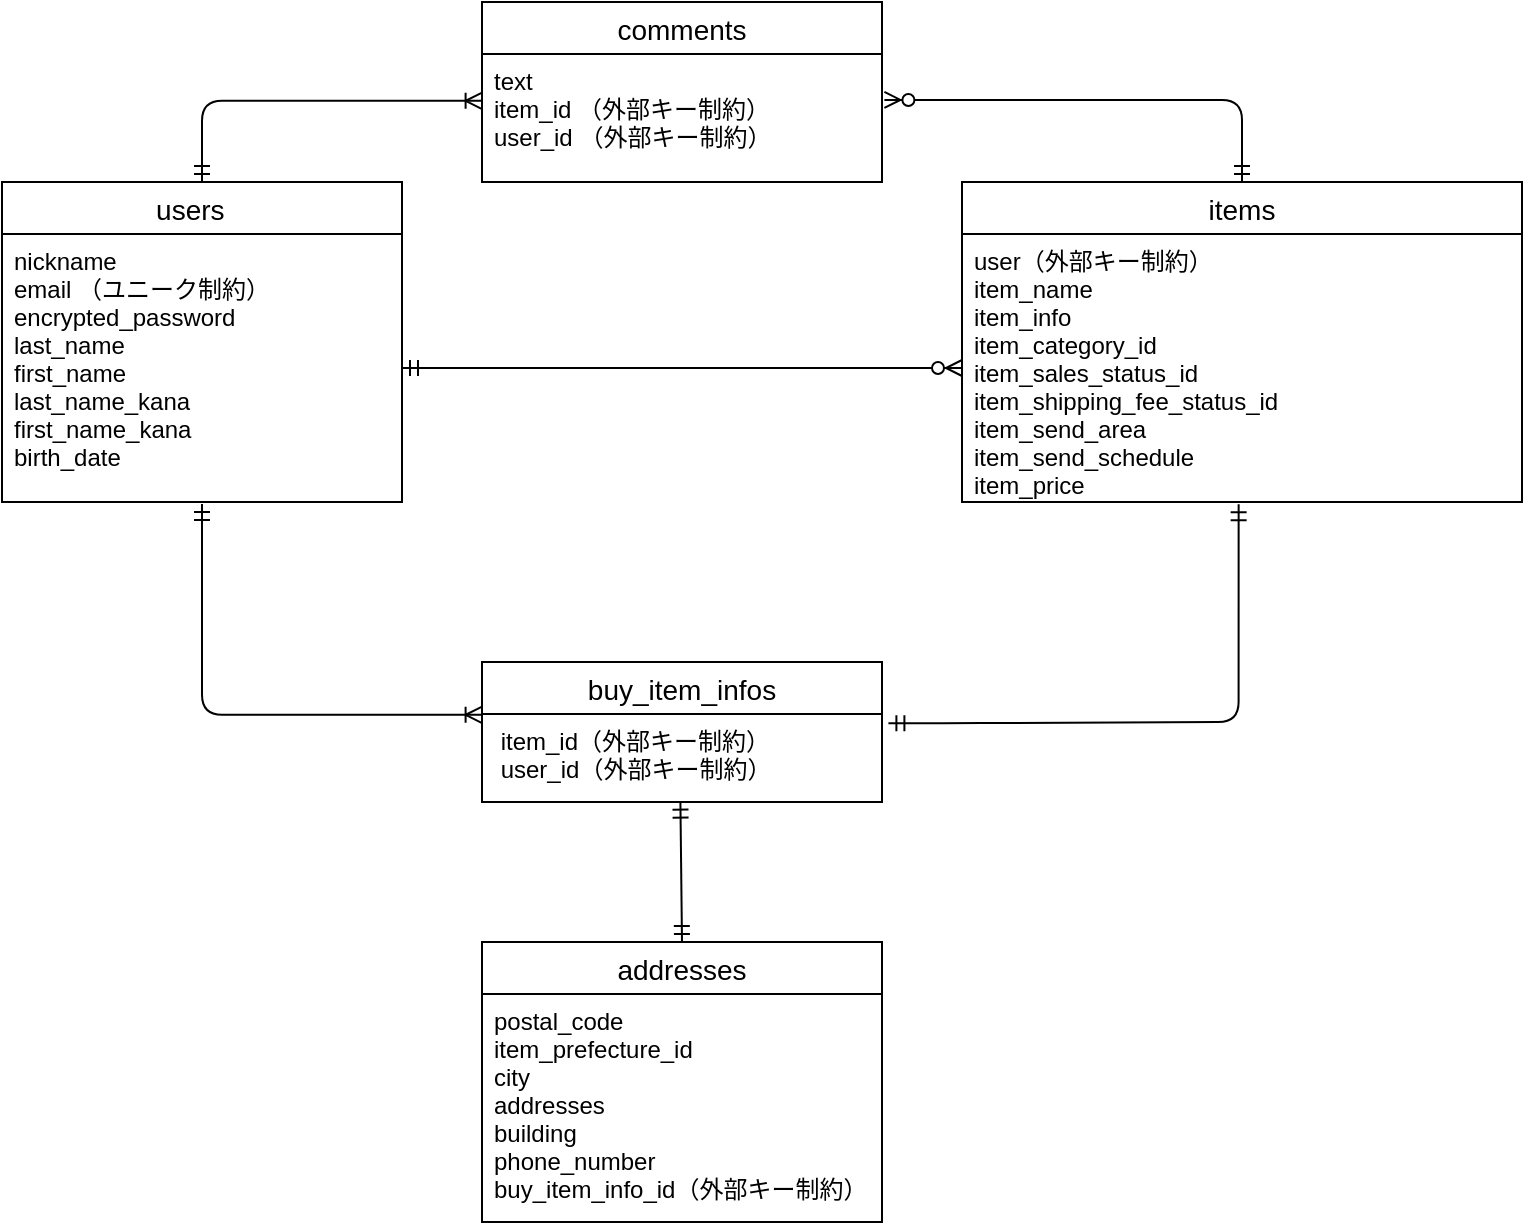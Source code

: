 <mxfile>
    <diagram id="tXXJamdvoFfJXyWj0aLa" name="ページ1">
        <mxGraphModel dx="705" dy="859" grid="1" gridSize="10" guides="1" tooltips="1" connect="1" arrows="1" fold="1" page="1" pageScale="1" pageWidth="827" pageHeight="1169" math="0" shadow="0">
            <root>
                <mxCell id="0"/>
                <mxCell id="1" parent="0"/>
                <mxCell id="2" value="users   " style="swimlane;fontStyle=0;childLayout=stackLayout;horizontal=1;startSize=26;horizontalStack=0;resizeParent=1;resizeParentMax=0;resizeLast=0;collapsible=1;marginBottom=0;align=center;fontSize=14;" parent="1" vertex="1">
                    <mxGeometry x="40" y="120" width="200" height="160" as="geometry"/>
                </mxCell>
                <mxCell id="3" value="nickname &#10;email （ユニーク制約）&#10;encrypted_password &#10;last_name&#10;first_name&#10;last_name_kana &#10;first_name_kana &#10;birth_date " style="text;strokeColor=none;fillColor=none;spacingLeft=4;spacingRight=4;overflow=hidden;rotatable=0;points=[[0,0.5],[1,0.5]];portConstraint=eastwest;fontSize=12;" parent="2" vertex="1">
                    <mxGeometry y="26" width="200" height="134" as="geometry"/>
                </mxCell>
                <mxCell id="6" value="items" style="swimlane;fontStyle=0;childLayout=stackLayout;horizontal=1;startSize=26;horizontalStack=0;resizeParent=1;resizeParentMax=0;resizeLast=0;collapsible=1;marginBottom=0;align=center;fontSize=14;" parent="1" vertex="1">
                    <mxGeometry x="520" y="120" width="280" height="160" as="geometry"/>
                </mxCell>
                <mxCell id="7" value="user（外部キー制約）&#10;item_name &#10;item_info&#10;item_category_id&#10;item_sales_status_id&#10;item_shipping_fee_status_id&#10;item_send_area &#10;item_send_schedule &#10;item_price&#10;" style="text;strokeColor=none;fillColor=none;spacingLeft=4;spacingRight=4;overflow=hidden;rotatable=0;points=[[0,0.5],[1,0.5]];portConstraint=eastwest;fontSize=12;" parent="6" vertex="1">
                    <mxGeometry y="26" width="280" height="134" as="geometry"/>
                </mxCell>
                <mxCell id="10" value="comments" style="swimlane;fontStyle=0;childLayout=stackLayout;horizontal=1;startSize=26;horizontalStack=0;resizeParent=1;resizeParentMax=0;resizeLast=0;collapsible=1;marginBottom=0;align=center;fontSize=14;" parent="1" vertex="1">
                    <mxGeometry x="280" y="30" width="200" height="90" as="geometry"/>
                </mxCell>
                <mxCell id="11" value="text &#10;item_id （外部キー制約）&#10;user_id （外部キー制約）" style="text;strokeColor=none;fillColor=none;spacingLeft=4;spacingRight=4;overflow=hidden;rotatable=0;points=[[0,0.5],[1,0.5]];portConstraint=eastwest;fontSize=12;" parent="10" vertex="1">
                    <mxGeometry y="26" width="200" height="64" as="geometry"/>
                </mxCell>
                <mxCell id="32" value="" style="edgeStyle=orthogonalEdgeStyle;fontSize=12;html=1;endArrow=ERzeroToMany;startArrow=ERmandOne;entryX=1.006;entryY=0.359;entryDx=0;entryDy=0;exitX=0.5;exitY=0;exitDx=0;exitDy=0;entryPerimeter=0;" parent="1" source="6" target="11" edge="1">
                    <mxGeometry width="100" height="100" relative="1" as="geometry">
                        <mxPoint x="642" y="318" as="sourcePoint"/>
                        <mxPoint x="630" y="290" as="targetPoint"/>
                    </mxGeometry>
                </mxCell>
                <mxCell id="36" value="" style="fontSize=12;html=1;endArrow=ERzeroToMany;startArrow=ERmandOne;entryX=0;entryY=0.5;entryDx=0;entryDy=0;exitX=1;exitY=0.5;exitDx=0;exitDy=0;" parent="1" source="3" target="7" edge="1">
                    <mxGeometry width="100" height="100" relative="1" as="geometry">
                        <mxPoint x="380.04" y="130.0" as="sourcePoint"/>
                        <mxPoint x="544.2" y="224.52" as="targetPoint"/>
                    </mxGeometry>
                </mxCell>
                <mxCell id="37" value="buy_item_infos" style="swimlane;fontStyle=0;childLayout=stackLayout;horizontal=1;startSize=26;horizontalStack=0;resizeParent=1;resizeParentMax=0;resizeLast=0;collapsible=1;marginBottom=0;align=center;fontSize=14;" parent="1" vertex="1">
                    <mxGeometry x="280" y="360" width="200" height="70" as="geometry"/>
                </mxCell>
                <mxCell id="38" value=" item_id（外部キー制約）&#10; user_id（外部キー制約）" style="text;strokeColor=none;fillColor=none;spacingLeft=4;spacingRight=4;overflow=hidden;rotatable=0;points=[[0,0.5],[1,0.5]];portConstraint=eastwest;fontSize=12;" parent="37" vertex="1">
                    <mxGeometry y="26" width="200" height="44" as="geometry"/>
                </mxCell>
                <mxCell id="40" value="addresses" style="swimlane;fontStyle=0;childLayout=stackLayout;horizontal=1;startSize=26;horizontalStack=0;resizeParent=1;resizeParentMax=0;resizeLast=0;collapsible=1;marginBottom=0;align=center;fontSize=14;" parent="1" vertex="1">
                    <mxGeometry x="280" y="500" width="200" height="140" as="geometry"/>
                </mxCell>
                <mxCell id="41" value="postal_code&#10;item_prefecture_id&#10;city&#10;addresses&#10;building&#10;phone_number&#10;buy_item_info_id（外部キー制約）" style="text;strokeColor=none;fillColor=none;spacingLeft=4;spacingRight=4;overflow=hidden;rotatable=0;points=[[0,0.5],[1,0.5]];portConstraint=eastwest;fontSize=12;" parent="40" vertex="1">
                    <mxGeometry y="26" width="200" height="114" as="geometry"/>
                </mxCell>
                <mxCell id="42" value="" style="edgeStyle=orthogonalEdgeStyle;fontSize=12;html=1;endArrow=ERoneToMany;startArrow=ERmandOne;entryX=-0.001;entryY=0.009;entryDx=0;entryDy=0;entryPerimeter=0;" parent="1" target="38" edge="1">
                    <mxGeometry width="100" height="100" relative="1" as="geometry">
                        <mxPoint x="140" y="281" as="sourcePoint"/>
                        <mxPoint x="320" y="400" as="targetPoint"/>
                        <Array as="points">
                            <mxPoint x="140" y="281"/>
                            <mxPoint x="140" y="386"/>
                        </Array>
                    </mxGeometry>
                </mxCell>
                <mxCell id="44" value="" style="edgeStyle=orthogonalEdgeStyle;fontSize=12;html=1;endArrow=ERoneToMany;startArrow=ERmandOne;entryX=-0.001;entryY=0.366;entryDx=0;entryDy=0;entryPerimeter=0;exitX=0.5;exitY=0;exitDx=0;exitDy=0;" parent="1" source="2" target="11" edge="1">
                    <mxGeometry width="100" height="100" relative="1" as="geometry">
                        <mxPoint x="200" y="50" as="sourcePoint"/>
                        <mxPoint x="170" y="10" as="targetPoint"/>
                        <Array as="points">
                            <mxPoint x="140" y="79"/>
                        </Array>
                    </mxGeometry>
                </mxCell>
                <mxCell id="46" value="" style="edgeStyle=orthogonalEdgeStyle;fontSize=12;html=1;endArrow=ERmandOne;startArrow=ERmandOne;entryX=0.494;entryY=1.008;entryDx=0;entryDy=0;entryPerimeter=0;exitX=1.016;exitY=0.105;exitDx=0;exitDy=0;exitPerimeter=0;" parent="1" target="7" edge="1" source="38">
                    <mxGeometry width="100" height="100" relative="1" as="geometry">
                        <mxPoint x="520" y="390" as="sourcePoint"/>
                        <mxPoint x="510" y="360" as="targetPoint"/>
                        <Array as="points">
                            <mxPoint x="520" y="391"/>
                            <mxPoint x="658" y="390"/>
                        </Array>
                    </mxGeometry>
                </mxCell>
                <mxCell id="47" value="" style="fontSize=12;html=1;endArrow=ERmandOne;startArrow=ERmandOne;entryX=0.5;entryY=0;entryDx=0;entryDy=0;exitX=0.496;exitY=0.995;exitDx=0;exitDy=0;exitPerimeter=0;" parent="1" source="38" target="40" edge="1">
                    <mxGeometry width="100" height="100" relative="1" as="geometry">
                        <mxPoint x="530" y="400" as="sourcePoint"/>
                        <mxPoint x="668.8" y="331.392" as="targetPoint"/>
                    </mxGeometry>
                </mxCell>
            </root>
        </mxGraphModel>
    </diagram>
</mxfile>